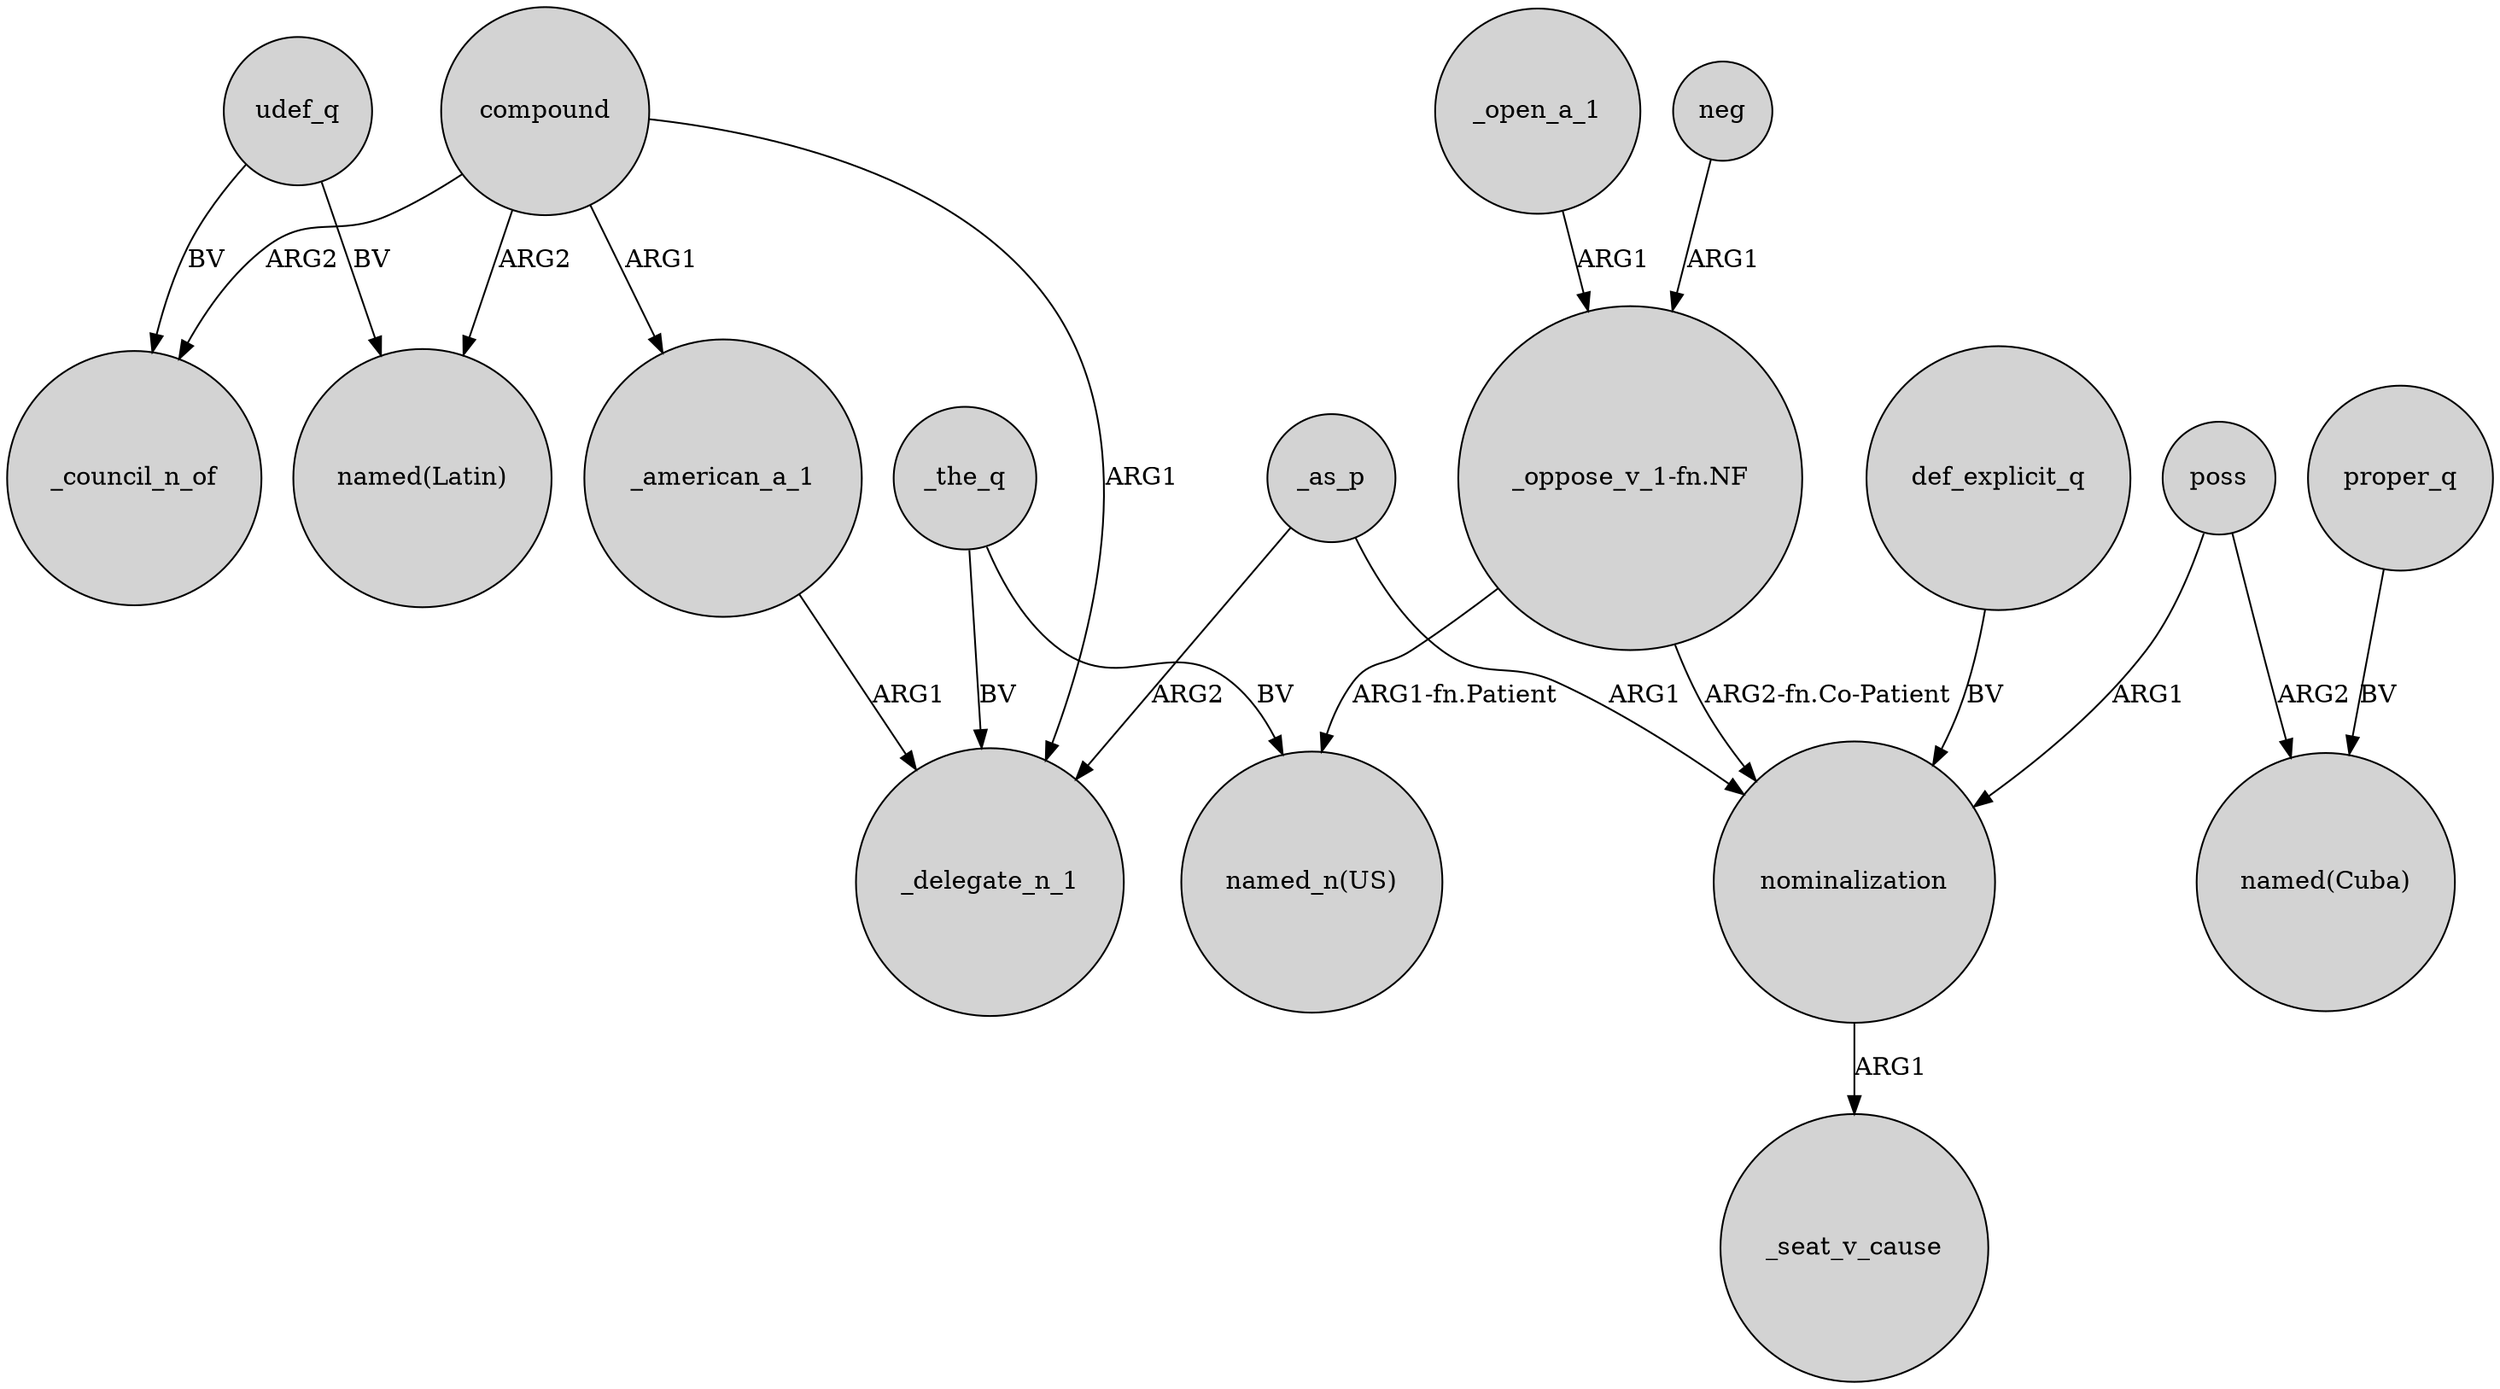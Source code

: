 digraph {
	node [shape=circle style=filled]
	compound -> _council_n_of [label=ARG2]
	_as_p -> nominalization [label=ARG1]
	nominalization -> _seat_v_cause [label=ARG1]
	udef_q -> _council_n_of [label=BV]
	compound -> _american_a_1 [label=ARG1]
	poss -> nominalization [label=ARG1]
	_the_q -> "named_n(US)" [label=BV]
	_as_p -> _delegate_n_1 [label=ARG2]
	_the_q -> _delegate_n_1 [label=BV]
	compound -> _delegate_n_1 [label=ARG1]
	"_oppose_v_1-fn.NF" -> nominalization [label="ARG2-fn.Co-Patient"]
	_american_a_1 -> _delegate_n_1 [label=ARG1]
	"_oppose_v_1-fn.NF" -> "named_n(US)" [label="ARG1-fn.Patient"]
	poss -> "named(Cuba)" [label=ARG2]
	_open_a_1 -> "_oppose_v_1-fn.NF" [label=ARG1]
	def_explicit_q -> nominalization [label=BV]
	udef_q -> "named(Latin)" [label=BV]
	proper_q -> "named(Cuba)" [label=BV]
	neg -> "_oppose_v_1-fn.NF" [label=ARG1]
	compound -> "named(Latin)" [label=ARG2]
}
